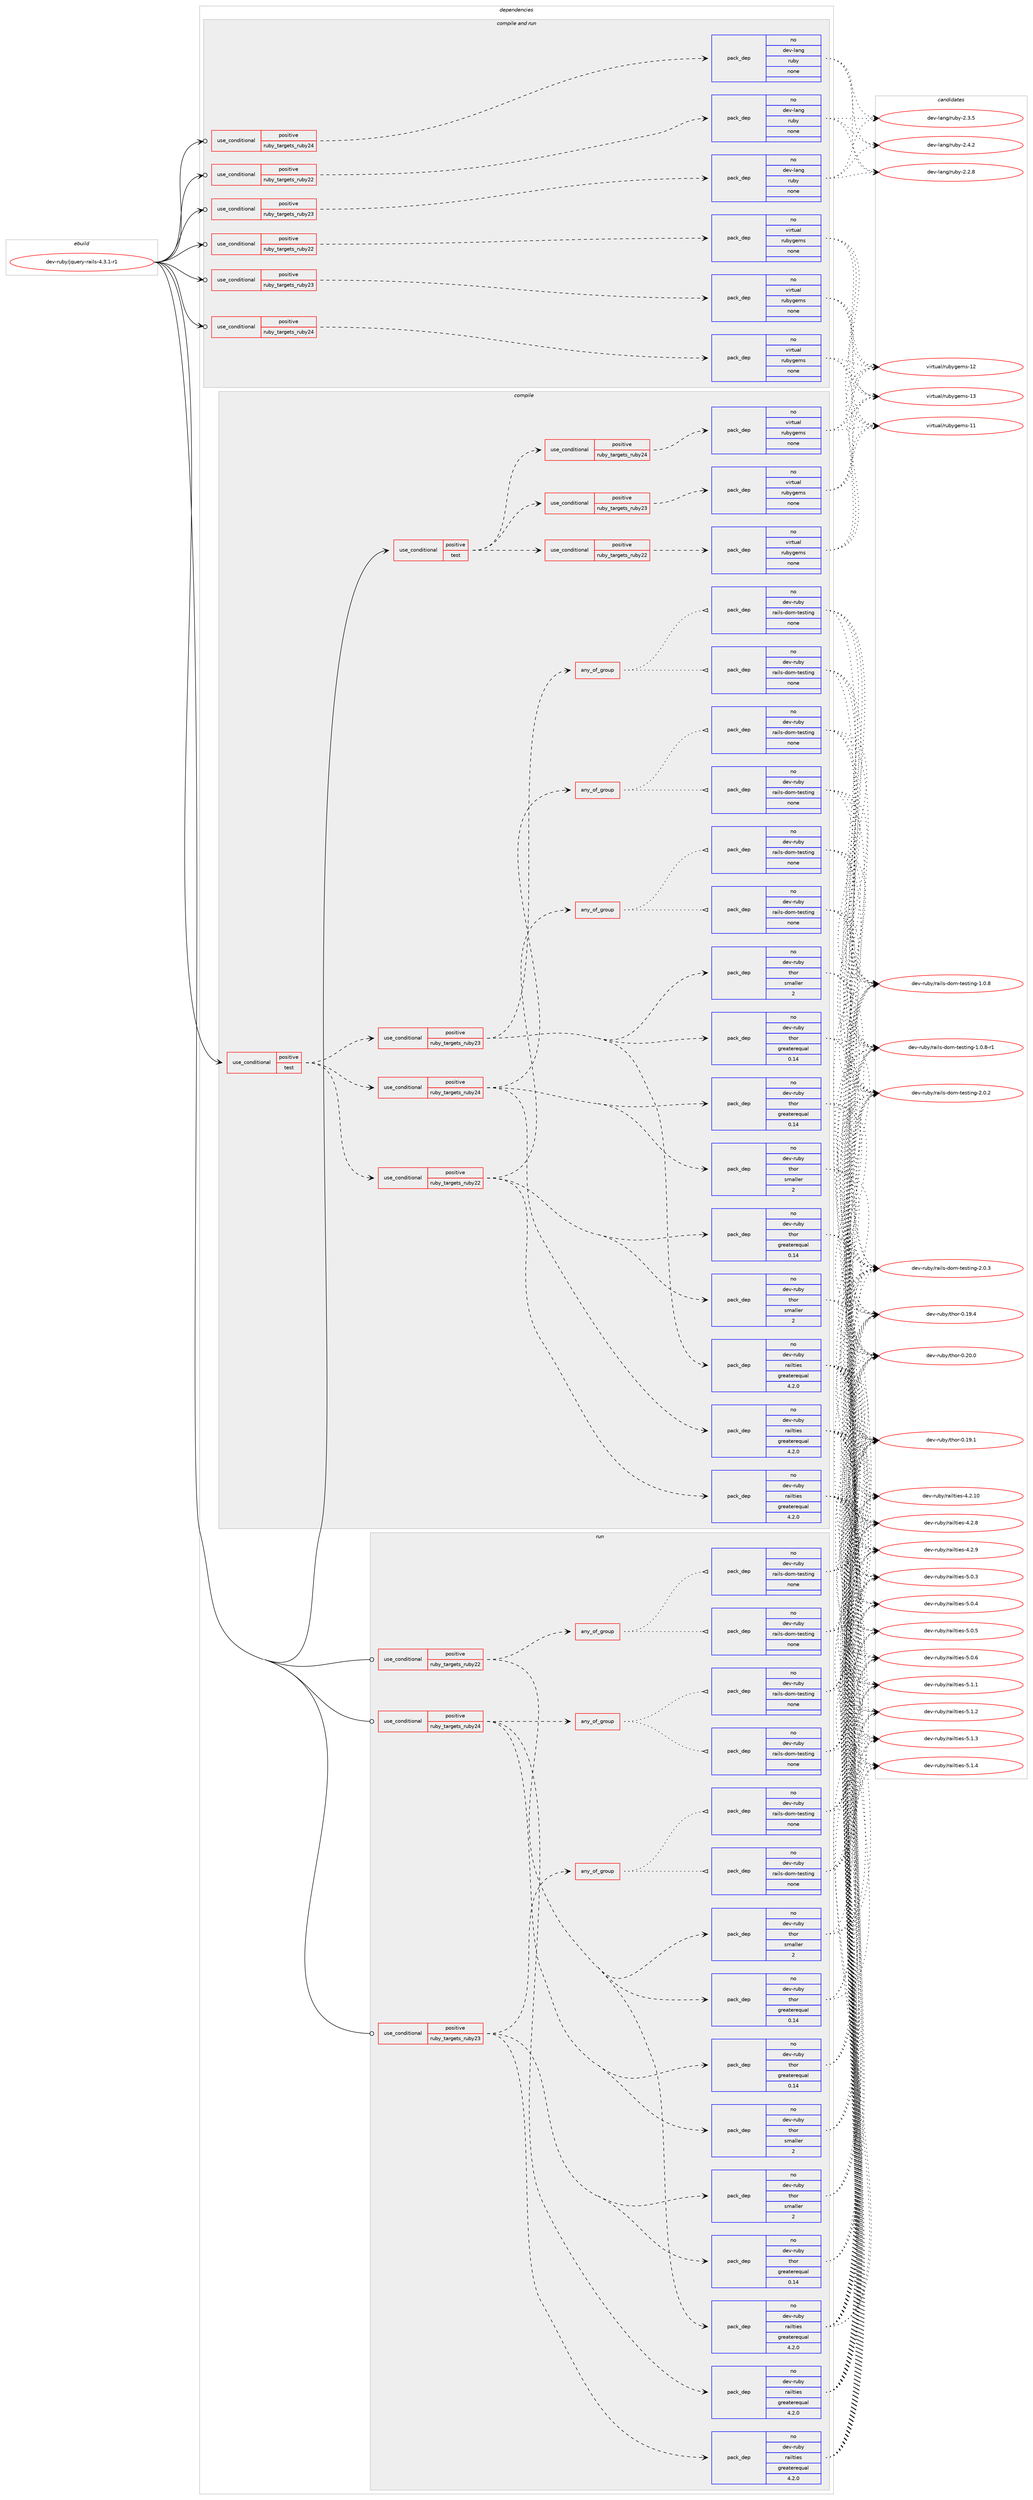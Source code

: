 digraph prolog {

# *************
# Graph options
# *************

newrank=true;
concentrate=true;
compound=true;
graph [rankdir=LR,fontname=Helvetica,fontsize=10,ranksep=1.5];#, ranksep=2.5, nodesep=0.2];
edge  [arrowhead=vee];
node  [fontname=Helvetica,fontsize=10];

# **********
# The ebuild
# **********

subgraph cluster_leftcol {
color=gray;
rank=same;
label=<<i>ebuild</i>>;
id [label="dev-ruby/jquery-rails-4.3.1-r1", color=red, width=4, href="../dev-ruby/jquery-rails-4.3.1-r1.svg"];
}

# ****************
# The dependencies
# ****************

subgraph cluster_midcol {
color=gray;
label=<<i>dependencies</i>>;
subgraph cluster_compile {
fillcolor="#eeeeee";
style=filled;
label=<<i>compile</i>>;
subgraph cond59933 {
dependency244373 [label=<<TABLE BORDER="0" CELLBORDER="1" CELLSPACING="0" CELLPADDING="4"><TR><TD ROWSPAN="3" CELLPADDING="10">use_conditional</TD></TR><TR><TD>positive</TD></TR><TR><TD>test</TD></TR></TABLE>>, shape=none, color=red];
subgraph cond59934 {
dependency244374 [label=<<TABLE BORDER="0" CELLBORDER="1" CELLSPACING="0" CELLPADDING="4"><TR><TD ROWSPAN="3" CELLPADDING="10">use_conditional</TD></TR><TR><TD>positive</TD></TR><TR><TD>ruby_targets_ruby22</TD></TR></TABLE>>, shape=none, color=red];
subgraph pack180355 {
dependency244375 [label=<<TABLE BORDER="0" CELLBORDER="1" CELLSPACING="0" CELLPADDING="4" WIDTH="220"><TR><TD ROWSPAN="6" CELLPADDING="30">pack_dep</TD></TR><TR><TD WIDTH="110">no</TD></TR><TR><TD>dev-ruby</TD></TR><TR><TD>railties</TD></TR><TR><TD>greaterequal</TD></TR><TR><TD>4.2.0</TD></TR></TABLE>>, shape=none, color=blue];
}
dependency244374:e -> dependency244375:w [weight=20,style="dashed",arrowhead="vee"];
subgraph pack180356 {
dependency244376 [label=<<TABLE BORDER="0" CELLBORDER="1" CELLSPACING="0" CELLPADDING="4" WIDTH="220"><TR><TD ROWSPAN="6" CELLPADDING="30">pack_dep</TD></TR><TR><TD WIDTH="110">no</TD></TR><TR><TD>dev-ruby</TD></TR><TR><TD>thor</TD></TR><TR><TD>greaterequal</TD></TR><TR><TD>0.14</TD></TR></TABLE>>, shape=none, color=blue];
}
dependency244374:e -> dependency244376:w [weight=20,style="dashed",arrowhead="vee"];
subgraph pack180357 {
dependency244377 [label=<<TABLE BORDER="0" CELLBORDER="1" CELLSPACING="0" CELLPADDING="4" WIDTH="220"><TR><TD ROWSPAN="6" CELLPADDING="30">pack_dep</TD></TR><TR><TD WIDTH="110">no</TD></TR><TR><TD>dev-ruby</TD></TR><TR><TD>thor</TD></TR><TR><TD>smaller</TD></TR><TR><TD>2</TD></TR></TABLE>>, shape=none, color=blue];
}
dependency244374:e -> dependency244377:w [weight=20,style="dashed",arrowhead="vee"];
subgraph any4039 {
dependency244378 [label=<<TABLE BORDER="0" CELLBORDER="1" CELLSPACING="0" CELLPADDING="4"><TR><TD CELLPADDING="10">any_of_group</TD></TR></TABLE>>, shape=none, color=red];subgraph pack180358 {
dependency244379 [label=<<TABLE BORDER="0" CELLBORDER="1" CELLSPACING="0" CELLPADDING="4" WIDTH="220"><TR><TD ROWSPAN="6" CELLPADDING="30">pack_dep</TD></TR><TR><TD WIDTH="110">no</TD></TR><TR><TD>dev-ruby</TD></TR><TR><TD>rails-dom-testing</TD></TR><TR><TD>none</TD></TR><TR><TD></TD></TR></TABLE>>, shape=none, color=blue];
}
dependency244378:e -> dependency244379:w [weight=20,style="dotted",arrowhead="oinv"];
subgraph pack180359 {
dependency244380 [label=<<TABLE BORDER="0" CELLBORDER="1" CELLSPACING="0" CELLPADDING="4" WIDTH="220"><TR><TD ROWSPAN="6" CELLPADDING="30">pack_dep</TD></TR><TR><TD WIDTH="110">no</TD></TR><TR><TD>dev-ruby</TD></TR><TR><TD>rails-dom-testing</TD></TR><TR><TD>none</TD></TR><TR><TD></TD></TR></TABLE>>, shape=none, color=blue];
}
dependency244378:e -> dependency244380:w [weight=20,style="dotted",arrowhead="oinv"];
}
dependency244374:e -> dependency244378:w [weight=20,style="dashed",arrowhead="vee"];
}
dependency244373:e -> dependency244374:w [weight=20,style="dashed",arrowhead="vee"];
subgraph cond59935 {
dependency244381 [label=<<TABLE BORDER="0" CELLBORDER="1" CELLSPACING="0" CELLPADDING="4"><TR><TD ROWSPAN="3" CELLPADDING="10">use_conditional</TD></TR><TR><TD>positive</TD></TR><TR><TD>ruby_targets_ruby23</TD></TR></TABLE>>, shape=none, color=red];
subgraph pack180360 {
dependency244382 [label=<<TABLE BORDER="0" CELLBORDER="1" CELLSPACING="0" CELLPADDING="4" WIDTH="220"><TR><TD ROWSPAN="6" CELLPADDING="30">pack_dep</TD></TR><TR><TD WIDTH="110">no</TD></TR><TR><TD>dev-ruby</TD></TR><TR><TD>railties</TD></TR><TR><TD>greaterequal</TD></TR><TR><TD>4.2.0</TD></TR></TABLE>>, shape=none, color=blue];
}
dependency244381:e -> dependency244382:w [weight=20,style="dashed",arrowhead="vee"];
subgraph pack180361 {
dependency244383 [label=<<TABLE BORDER="0" CELLBORDER="1" CELLSPACING="0" CELLPADDING="4" WIDTH="220"><TR><TD ROWSPAN="6" CELLPADDING="30">pack_dep</TD></TR><TR><TD WIDTH="110">no</TD></TR><TR><TD>dev-ruby</TD></TR><TR><TD>thor</TD></TR><TR><TD>greaterequal</TD></TR><TR><TD>0.14</TD></TR></TABLE>>, shape=none, color=blue];
}
dependency244381:e -> dependency244383:w [weight=20,style="dashed",arrowhead="vee"];
subgraph pack180362 {
dependency244384 [label=<<TABLE BORDER="0" CELLBORDER="1" CELLSPACING="0" CELLPADDING="4" WIDTH="220"><TR><TD ROWSPAN="6" CELLPADDING="30">pack_dep</TD></TR><TR><TD WIDTH="110">no</TD></TR><TR><TD>dev-ruby</TD></TR><TR><TD>thor</TD></TR><TR><TD>smaller</TD></TR><TR><TD>2</TD></TR></TABLE>>, shape=none, color=blue];
}
dependency244381:e -> dependency244384:w [weight=20,style="dashed",arrowhead="vee"];
subgraph any4040 {
dependency244385 [label=<<TABLE BORDER="0" CELLBORDER="1" CELLSPACING="0" CELLPADDING="4"><TR><TD CELLPADDING="10">any_of_group</TD></TR></TABLE>>, shape=none, color=red];subgraph pack180363 {
dependency244386 [label=<<TABLE BORDER="0" CELLBORDER="1" CELLSPACING="0" CELLPADDING="4" WIDTH="220"><TR><TD ROWSPAN="6" CELLPADDING="30">pack_dep</TD></TR><TR><TD WIDTH="110">no</TD></TR><TR><TD>dev-ruby</TD></TR><TR><TD>rails-dom-testing</TD></TR><TR><TD>none</TD></TR><TR><TD></TD></TR></TABLE>>, shape=none, color=blue];
}
dependency244385:e -> dependency244386:w [weight=20,style="dotted",arrowhead="oinv"];
subgraph pack180364 {
dependency244387 [label=<<TABLE BORDER="0" CELLBORDER="1" CELLSPACING="0" CELLPADDING="4" WIDTH="220"><TR><TD ROWSPAN="6" CELLPADDING="30">pack_dep</TD></TR><TR><TD WIDTH="110">no</TD></TR><TR><TD>dev-ruby</TD></TR><TR><TD>rails-dom-testing</TD></TR><TR><TD>none</TD></TR><TR><TD></TD></TR></TABLE>>, shape=none, color=blue];
}
dependency244385:e -> dependency244387:w [weight=20,style="dotted",arrowhead="oinv"];
}
dependency244381:e -> dependency244385:w [weight=20,style="dashed",arrowhead="vee"];
}
dependency244373:e -> dependency244381:w [weight=20,style="dashed",arrowhead="vee"];
subgraph cond59936 {
dependency244388 [label=<<TABLE BORDER="0" CELLBORDER="1" CELLSPACING="0" CELLPADDING="4"><TR><TD ROWSPAN="3" CELLPADDING="10">use_conditional</TD></TR><TR><TD>positive</TD></TR><TR><TD>ruby_targets_ruby24</TD></TR></TABLE>>, shape=none, color=red];
subgraph pack180365 {
dependency244389 [label=<<TABLE BORDER="0" CELLBORDER="1" CELLSPACING="0" CELLPADDING="4" WIDTH="220"><TR><TD ROWSPAN="6" CELLPADDING="30">pack_dep</TD></TR><TR><TD WIDTH="110">no</TD></TR><TR><TD>dev-ruby</TD></TR><TR><TD>railties</TD></TR><TR><TD>greaterequal</TD></TR><TR><TD>4.2.0</TD></TR></TABLE>>, shape=none, color=blue];
}
dependency244388:e -> dependency244389:w [weight=20,style="dashed",arrowhead="vee"];
subgraph pack180366 {
dependency244390 [label=<<TABLE BORDER="0" CELLBORDER="1" CELLSPACING="0" CELLPADDING="4" WIDTH="220"><TR><TD ROWSPAN="6" CELLPADDING="30">pack_dep</TD></TR><TR><TD WIDTH="110">no</TD></TR><TR><TD>dev-ruby</TD></TR><TR><TD>thor</TD></TR><TR><TD>greaterequal</TD></TR><TR><TD>0.14</TD></TR></TABLE>>, shape=none, color=blue];
}
dependency244388:e -> dependency244390:w [weight=20,style="dashed",arrowhead="vee"];
subgraph pack180367 {
dependency244391 [label=<<TABLE BORDER="0" CELLBORDER="1" CELLSPACING="0" CELLPADDING="4" WIDTH="220"><TR><TD ROWSPAN="6" CELLPADDING="30">pack_dep</TD></TR><TR><TD WIDTH="110">no</TD></TR><TR><TD>dev-ruby</TD></TR><TR><TD>thor</TD></TR><TR><TD>smaller</TD></TR><TR><TD>2</TD></TR></TABLE>>, shape=none, color=blue];
}
dependency244388:e -> dependency244391:w [weight=20,style="dashed",arrowhead="vee"];
subgraph any4041 {
dependency244392 [label=<<TABLE BORDER="0" CELLBORDER="1" CELLSPACING="0" CELLPADDING="4"><TR><TD CELLPADDING="10">any_of_group</TD></TR></TABLE>>, shape=none, color=red];subgraph pack180368 {
dependency244393 [label=<<TABLE BORDER="0" CELLBORDER="1" CELLSPACING="0" CELLPADDING="4" WIDTH="220"><TR><TD ROWSPAN="6" CELLPADDING="30">pack_dep</TD></TR><TR><TD WIDTH="110">no</TD></TR><TR><TD>dev-ruby</TD></TR><TR><TD>rails-dom-testing</TD></TR><TR><TD>none</TD></TR><TR><TD></TD></TR></TABLE>>, shape=none, color=blue];
}
dependency244392:e -> dependency244393:w [weight=20,style="dotted",arrowhead="oinv"];
subgraph pack180369 {
dependency244394 [label=<<TABLE BORDER="0" CELLBORDER="1" CELLSPACING="0" CELLPADDING="4" WIDTH="220"><TR><TD ROWSPAN="6" CELLPADDING="30">pack_dep</TD></TR><TR><TD WIDTH="110">no</TD></TR><TR><TD>dev-ruby</TD></TR><TR><TD>rails-dom-testing</TD></TR><TR><TD>none</TD></TR><TR><TD></TD></TR></TABLE>>, shape=none, color=blue];
}
dependency244392:e -> dependency244394:w [weight=20,style="dotted",arrowhead="oinv"];
}
dependency244388:e -> dependency244392:w [weight=20,style="dashed",arrowhead="vee"];
}
dependency244373:e -> dependency244388:w [weight=20,style="dashed",arrowhead="vee"];
}
id:e -> dependency244373:w [weight=20,style="solid",arrowhead="vee"];
subgraph cond59937 {
dependency244395 [label=<<TABLE BORDER="0" CELLBORDER="1" CELLSPACING="0" CELLPADDING="4"><TR><TD ROWSPAN="3" CELLPADDING="10">use_conditional</TD></TR><TR><TD>positive</TD></TR><TR><TD>test</TD></TR></TABLE>>, shape=none, color=red];
subgraph cond59938 {
dependency244396 [label=<<TABLE BORDER="0" CELLBORDER="1" CELLSPACING="0" CELLPADDING="4"><TR><TD ROWSPAN="3" CELLPADDING="10">use_conditional</TD></TR><TR><TD>positive</TD></TR><TR><TD>ruby_targets_ruby22</TD></TR></TABLE>>, shape=none, color=red];
subgraph pack180370 {
dependency244397 [label=<<TABLE BORDER="0" CELLBORDER="1" CELLSPACING="0" CELLPADDING="4" WIDTH="220"><TR><TD ROWSPAN="6" CELLPADDING="30">pack_dep</TD></TR><TR><TD WIDTH="110">no</TD></TR><TR><TD>virtual</TD></TR><TR><TD>rubygems</TD></TR><TR><TD>none</TD></TR><TR><TD></TD></TR></TABLE>>, shape=none, color=blue];
}
dependency244396:e -> dependency244397:w [weight=20,style="dashed",arrowhead="vee"];
}
dependency244395:e -> dependency244396:w [weight=20,style="dashed",arrowhead="vee"];
subgraph cond59939 {
dependency244398 [label=<<TABLE BORDER="0" CELLBORDER="1" CELLSPACING="0" CELLPADDING="4"><TR><TD ROWSPAN="3" CELLPADDING="10">use_conditional</TD></TR><TR><TD>positive</TD></TR><TR><TD>ruby_targets_ruby23</TD></TR></TABLE>>, shape=none, color=red];
subgraph pack180371 {
dependency244399 [label=<<TABLE BORDER="0" CELLBORDER="1" CELLSPACING="0" CELLPADDING="4" WIDTH="220"><TR><TD ROWSPAN="6" CELLPADDING="30">pack_dep</TD></TR><TR><TD WIDTH="110">no</TD></TR><TR><TD>virtual</TD></TR><TR><TD>rubygems</TD></TR><TR><TD>none</TD></TR><TR><TD></TD></TR></TABLE>>, shape=none, color=blue];
}
dependency244398:e -> dependency244399:w [weight=20,style="dashed",arrowhead="vee"];
}
dependency244395:e -> dependency244398:w [weight=20,style="dashed",arrowhead="vee"];
subgraph cond59940 {
dependency244400 [label=<<TABLE BORDER="0" CELLBORDER="1" CELLSPACING="0" CELLPADDING="4"><TR><TD ROWSPAN="3" CELLPADDING="10">use_conditional</TD></TR><TR><TD>positive</TD></TR><TR><TD>ruby_targets_ruby24</TD></TR></TABLE>>, shape=none, color=red];
subgraph pack180372 {
dependency244401 [label=<<TABLE BORDER="0" CELLBORDER="1" CELLSPACING="0" CELLPADDING="4" WIDTH="220"><TR><TD ROWSPAN="6" CELLPADDING="30">pack_dep</TD></TR><TR><TD WIDTH="110">no</TD></TR><TR><TD>virtual</TD></TR><TR><TD>rubygems</TD></TR><TR><TD>none</TD></TR><TR><TD></TD></TR></TABLE>>, shape=none, color=blue];
}
dependency244400:e -> dependency244401:w [weight=20,style="dashed",arrowhead="vee"];
}
dependency244395:e -> dependency244400:w [weight=20,style="dashed",arrowhead="vee"];
}
id:e -> dependency244395:w [weight=20,style="solid",arrowhead="vee"];
}
subgraph cluster_compileandrun {
fillcolor="#eeeeee";
style=filled;
label=<<i>compile and run</i>>;
subgraph cond59941 {
dependency244402 [label=<<TABLE BORDER="0" CELLBORDER="1" CELLSPACING="0" CELLPADDING="4"><TR><TD ROWSPAN="3" CELLPADDING="10">use_conditional</TD></TR><TR><TD>positive</TD></TR><TR><TD>ruby_targets_ruby22</TD></TR></TABLE>>, shape=none, color=red];
subgraph pack180373 {
dependency244403 [label=<<TABLE BORDER="0" CELLBORDER="1" CELLSPACING="0" CELLPADDING="4" WIDTH="220"><TR><TD ROWSPAN="6" CELLPADDING="30">pack_dep</TD></TR><TR><TD WIDTH="110">no</TD></TR><TR><TD>dev-lang</TD></TR><TR><TD>ruby</TD></TR><TR><TD>none</TD></TR><TR><TD></TD></TR></TABLE>>, shape=none, color=blue];
}
dependency244402:e -> dependency244403:w [weight=20,style="dashed",arrowhead="vee"];
}
id:e -> dependency244402:w [weight=20,style="solid",arrowhead="odotvee"];
subgraph cond59942 {
dependency244404 [label=<<TABLE BORDER="0" CELLBORDER="1" CELLSPACING="0" CELLPADDING="4"><TR><TD ROWSPAN="3" CELLPADDING="10">use_conditional</TD></TR><TR><TD>positive</TD></TR><TR><TD>ruby_targets_ruby22</TD></TR></TABLE>>, shape=none, color=red];
subgraph pack180374 {
dependency244405 [label=<<TABLE BORDER="0" CELLBORDER="1" CELLSPACING="0" CELLPADDING="4" WIDTH="220"><TR><TD ROWSPAN="6" CELLPADDING="30">pack_dep</TD></TR><TR><TD WIDTH="110">no</TD></TR><TR><TD>virtual</TD></TR><TR><TD>rubygems</TD></TR><TR><TD>none</TD></TR><TR><TD></TD></TR></TABLE>>, shape=none, color=blue];
}
dependency244404:e -> dependency244405:w [weight=20,style="dashed",arrowhead="vee"];
}
id:e -> dependency244404:w [weight=20,style="solid",arrowhead="odotvee"];
subgraph cond59943 {
dependency244406 [label=<<TABLE BORDER="0" CELLBORDER="1" CELLSPACING="0" CELLPADDING="4"><TR><TD ROWSPAN="3" CELLPADDING="10">use_conditional</TD></TR><TR><TD>positive</TD></TR><TR><TD>ruby_targets_ruby23</TD></TR></TABLE>>, shape=none, color=red];
subgraph pack180375 {
dependency244407 [label=<<TABLE BORDER="0" CELLBORDER="1" CELLSPACING="0" CELLPADDING="4" WIDTH="220"><TR><TD ROWSPAN="6" CELLPADDING="30">pack_dep</TD></TR><TR><TD WIDTH="110">no</TD></TR><TR><TD>dev-lang</TD></TR><TR><TD>ruby</TD></TR><TR><TD>none</TD></TR><TR><TD></TD></TR></TABLE>>, shape=none, color=blue];
}
dependency244406:e -> dependency244407:w [weight=20,style="dashed",arrowhead="vee"];
}
id:e -> dependency244406:w [weight=20,style="solid",arrowhead="odotvee"];
subgraph cond59944 {
dependency244408 [label=<<TABLE BORDER="0" CELLBORDER="1" CELLSPACING="0" CELLPADDING="4"><TR><TD ROWSPAN="3" CELLPADDING="10">use_conditional</TD></TR><TR><TD>positive</TD></TR><TR><TD>ruby_targets_ruby23</TD></TR></TABLE>>, shape=none, color=red];
subgraph pack180376 {
dependency244409 [label=<<TABLE BORDER="0" CELLBORDER="1" CELLSPACING="0" CELLPADDING="4" WIDTH="220"><TR><TD ROWSPAN="6" CELLPADDING="30">pack_dep</TD></TR><TR><TD WIDTH="110">no</TD></TR><TR><TD>virtual</TD></TR><TR><TD>rubygems</TD></TR><TR><TD>none</TD></TR><TR><TD></TD></TR></TABLE>>, shape=none, color=blue];
}
dependency244408:e -> dependency244409:w [weight=20,style="dashed",arrowhead="vee"];
}
id:e -> dependency244408:w [weight=20,style="solid",arrowhead="odotvee"];
subgraph cond59945 {
dependency244410 [label=<<TABLE BORDER="0" CELLBORDER="1" CELLSPACING="0" CELLPADDING="4"><TR><TD ROWSPAN="3" CELLPADDING="10">use_conditional</TD></TR><TR><TD>positive</TD></TR><TR><TD>ruby_targets_ruby24</TD></TR></TABLE>>, shape=none, color=red];
subgraph pack180377 {
dependency244411 [label=<<TABLE BORDER="0" CELLBORDER="1" CELLSPACING="0" CELLPADDING="4" WIDTH="220"><TR><TD ROWSPAN="6" CELLPADDING="30">pack_dep</TD></TR><TR><TD WIDTH="110">no</TD></TR><TR><TD>dev-lang</TD></TR><TR><TD>ruby</TD></TR><TR><TD>none</TD></TR><TR><TD></TD></TR></TABLE>>, shape=none, color=blue];
}
dependency244410:e -> dependency244411:w [weight=20,style="dashed",arrowhead="vee"];
}
id:e -> dependency244410:w [weight=20,style="solid",arrowhead="odotvee"];
subgraph cond59946 {
dependency244412 [label=<<TABLE BORDER="0" CELLBORDER="1" CELLSPACING="0" CELLPADDING="4"><TR><TD ROWSPAN="3" CELLPADDING="10">use_conditional</TD></TR><TR><TD>positive</TD></TR><TR><TD>ruby_targets_ruby24</TD></TR></TABLE>>, shape=none, color=red];
subgraph pack180378 {
dependency244413 [label=<<TABLE BORDER="0" CELLBORDER="1" CELLSPACING="0" CELLPADDING="4" WIDTH="220"><TR><TD ROWSPAN="6" CELLPADDING="30">pack_dep</TD></TR><TR><TD WIDTH="110">no</TD></TR><TR><TD>virtual</TD></TR><TR><TD>rubygems</TD></TR><TR><TD>none</TD></TR><TR><TD></TD></TR></TABLE>>, shape=none, color=blue];
}
dependency244412:e -> dependency244413:w [weight=20,style="dashed",arrowhead="vee"];
}
id:e -> dependency244412:w [weight=20,style="solid",arrowhead="odotvee"];
}
subgraph cluster_run {
fillcolor="#eeeeee";
style=filled;
label=<<i>run</i>>;
subgraph cond59947 {
dependency244414 [label=<<TABLE BORDER="0" CELLBORDER="1" CELLSPACING="0" CELLPADDING="4"><TR><TD ROWSPAN="3" CELLPADDING="10">use_conditional</TD></TR><TR><TD>positive</TD></TR><TR><TD>ruby_targets_ruby22</TD></TR></TABLE>>, shape=none, color=red];
subgraph pack180379 {
dependency244415 [label=<<TABLE BORDER="0" CELLBORDER="1" CELLSPACING="0" CELLPADDING="4" WIDTH="220"><TR><TD ROWSPAN="6" CELLPADDING="30">pack_dep</TD></TR><TR><TD WIDTH="110">no</TD></TR><TR><TD>dev-ruby</TD></TR><TR><TD>railties</TD></TR><TR><TD>greaterequal</TD></TR><TR><TD>4.2.0</TD></TR></TABLE>>, shape=none, color=blue];
}
dependency244414:e -> dependency244415:w [weight=20,style="dashed",arrowhead="vee"];
subgraph pack180380 {
dependency244416 [label=<<TABLE BORDER="0" CELLBORDER="1" CELLSPACING="0" CELLPADDING="4" WIDTH="220"><TR><TD ROWSPAN="6" CELLPADDING="30">pack_dep</TD></TR><TR><TD WIDTH="110">no</TD></TR><TR><TD>dev-ruby</TD></TR><TR><TD>thor</TD></TR><TR><TD>greaterequal</TD></TR><TR><TD>0.14</TD></TR></TABLE>>, shape=none, color=blue];
}
dependency244414:e -> dependency244416:w [weight=20,style="dashed",arrowhead="vee"];
subgraph pack180381 {
dependency244417 [label=<<TABLE BORDER="0" CELLBORDER="1" CELLSPACING="0" CELLPADDING="4" WIDTH="220"><TR><TD ROWSPAN="6" CELLPADDING="30">pack_dep</TD></TR><TR><TD WIDTH="110">no</TD></TR><TR><TD>dev-ruby</TD></TR><TR><TD>thor</TD></TR><TR><TD>smaller</TD></TR><TR><TD>2</TD></TR></TABLE>>, shape=none, color=blue];
}
dependency244414:e -> dependency244417:w [weight=20,style="dashed",arrowhead="vee"];
subgraph any4042 {
dependency244418 [label=<<TABLE BORDER="0" CELLBORDER="1" CELLSPACING="0" CELLPADDING="4"><TR><TD CELLPADDING="10">any_of_group</TD></TR></TABLE>>, shape=none, color=red];subgraph pack180382 {
dependency244419 [label=<<TABLE BORDER="0" CELLBORDER="1" CELLSPACING="0" CELLPADDING="4" WIDTH="220"><TR><TD ROWSPAN="6" CELLPADDING="30">pack_dep</TD></TR><TR><TD WIDTH="110">no</TD></TR><TR><TD>dev-ruby</TD></TR><TR><TD>rails-dom-testing</TD></TR><TR><TD>none</TD></TR><TR><TD></TD></TR></TABLE>>, shape=none, color=blue];
}
dependency244418:e -> dependency244419:w [weight=20,style="dotted",arrowhead="oinv"];
subgraph pack180383 {
dependency244420 [label=<<TABLE BORDER="0" CELLBORDER="1" CELLSPACING="0" CELLPADDING="4" WIDTH="220"><TR><TD ROWSPAN="6" CELLPADDING="30">pack_dep</TD></TR><TR><TD WIDTH="110">no</TD></TR><TR><TD>dev-ruby</TD></TR><TR><TD>rails-dom-testing</TD></TR><TR><TD>none</TD></TR><TR><TD></TD></TR></TABLE>>, shape=none, color=blue];
}
dependency244418:e -> dependency244420:w [weight=20,style="dotted",arrowhead="oinv"];
}
dependency244414:e -> dependency244418:w [weight=20,style="dashed",arrowhead="vee"];
}
id:e -> dependency244414:w [weight=20,style="solid",arrowhead="odot"];
subgraph cond59948 {
dependency244421 [label=<<TABLE BORDER="0" CELLBORDER="1" CELLSPACING="0" CELLPADDING="4"><TR><TD ROWSPAN="3" CELLPADDING="10">use_conditional</TD></TR><TR><TD>positive</TD></TR><TR><TD>ruby_targets_ruby23</TD></TR></TABLE>>, shape=none, color=red];
subgraph pack180384 {
dependency244422 [label=<<TABLE BORDER="0" CELLBORDER="1" CELLSPACING="0" CELLPADDING="4" WIDTH="220"><TR><TD ROWSPAN="6" CELLPADDING="30">pack_dep</TD></TR><TR><TD WIDTH="110">no</TD></TR><TR><TD>dev-ruby</TD></TR><TR><TD>railties</TD></TR><TR><TD>greaterequal</TD></TR><TR><TD>4.2.0</TD></TR></TABLE>>, shape=none, color=blue];
}
dependency244421:e -> dependency244422:w [weight=20,style="dashed",arrowhead="vee"];
subgraph pack180385 {
dependency244423 [label=<<TABLE BORDER="0" CELLBORDER="1" CELLSPACING="0" CELLPADDING="4" WIDTH="220"><TR><TD ROWSPAN="6" CELLPADDING="30">pack_dep</TD></TR><TR><TD WIDTH="110">no</TD></TR><TR><TD>dev-ruby</TD></TR><TR><TD>thor</TD></TR><TR><TD>greaterequal</TD></TR><TR><TD>0.14</TD></TR></TABLE>>, shape=none, color=blue];
}
dependency244421:e -> dependency244423:w [weight=20,style="dashed",arrowhead="vee"];
subgraph pack180386 {
dependency244424 [label=<<TABLE BORDER="0" CELLBORDER="1" CELLSPACING="0" CELLPADDING="4" WIDTH="220"><TR><TD ROWSPAN="6" CELLPADDING="30">pack_dep</TD></TR><TR><TD WIDTH="110">no</TD></TR><TR><TD>dev-ruby</TD></TR><TR><TD>thor</TD></TR><TR><TD>smaller</TD></TR><TR><TD>2</TD></TR></TABLE>>, shape=none, color=blue];
}
dependency244421:e -> dependency244424:w [weight=20,style="dashed",arrowhead="vee"];
subgraph any4043 {
dependency244425 [label=<<TABLE BORDER="0" CELLBORDER="1" CELLSPACING="0" CELLPADDING="4"><TR><TD CELLPADDING="10">any_of_group</TD></TR></TABLE>>, shape=none, color=red];subgraph pack180387 {
dependency244426 [label=<<TABLE BORDER="0" CELLBORDER="1" CELLSPACING="0" CELLPADDING="4" WIDTH="220"><TR><TD ROWSPAN="6" CELLPADDING="30">pack_dep</TD></TR><TR><TD WIDTH="110">no</TD></TR><TR><TD>dev-ruby</TD></TR><TR><TD>rails-dom-testing</TD></TR><TR><TD>none</TD></TR><TR><TD></TD></TR></TABLE>>, shape=none, color=blue];
}
dependency244425:e -> dependency244426:w [weight=20,style="dotted",arrowhead="oinv"];
subgraph pack180388 {
dependency244427 [label=<<TABLE BORDER="0" CELLBORDER="1" CELLSPACING="0" CELLPADDING="4" WIDTH="220"><TR><TD ROWSPAN="6" CELLPADDING="30">pack_dep</TD></TR><TR><TD WIDTH="110">no</TD></TR><TR><TD>dev-ruby</TD></TR><TR><TD>rails-dom-testing</TD></TR><TR><TD>none</TD></TR><TR><TD></TD></TR></TABLE>>, shape=none, color=blue];
}
dependency244425:e -> dependency244427:w [weight=20,style="dotted",arrowhead="oinv"];
}
dependency244421:e -> dependency244425:w [weight=20,style="dashed",arrowhead="vee"];
}
id:e -> dependency244421:w [weight=20,style="solid",arrowhead="odot"];
subgraph cond59949 {
dependency244428 [label=<<TABLE BORDER="0" CELLBORDER="1" CELLSPACING="0" CELLPADDING="4"><TR><TD ROWSPAN="3" CELLPADDING="10">use_conditional</TD></TR><TR><TD>positive</TD></TR><TR><TD>ruby_targets_ruby24</TD></TR></TABLE>>, shape=none, color=red];
subgraph pack180389 {
dependency244429 [label=<<TABLE BORDER="0" CELLBORDER="1" CELLSPACING="0" CELLPADDING="4" WIDTH="220"><TR><TD ROWSPAN="6" CELLPADDING="30">pack_dep</TD></TR><TR><TD WIDTH="110">no</TD></TR><TR><TD>dev-ruby</TD></TR><TR><TD>railties</TD></TR><TR><TD>greaterequal</TD></TR><TR><TD>4.2.0</TD></TR></TABLE>>, shape=none, color=blue];
}
dependency244428:e -> dependency244429:w [weight=20,style="dashed",arrowhead="vee"];
subgraph pack180390 {
dependency244430 [label=<<TABLE BORDER="0" CELLBORDER="1" CELLSPACING="0" CELLPADDING="4" WIDTH="220"><TR><TD ROWSPAN="6" CELLPADDING="30">pack_dep</TD></TR><TR><TD WIDTH="110">no</TD></TR><TR><TD>dev-ruby</TD></TR><TR><TD>thor</TD></TR><TR><TD>greaterequal</TD></TR><TR><TD>0.14</TD></TR></TABLE>>, shape=none, color=blue];
}
dependency244428:e -> dependency244430:w [weight=20,style="dashed",arrowhead="vee"];
subgraph pack180391 {
dependency244431 [label=<<TABLE BORDER="0" CELLBORDER="1" CELLSPACING="0" CELLPADDING="4" WIDTH="220"><TR><TD ROWSPAN="6" CELLPADDING="30">pack_dep</TD></TR><TR><TD WIDTH="110">no</TD></TR><TR><TD>dev-ruby</TD></TR><TR><TD>thor</TD></TR><TR><TD>smaller</TD></TR><TR><TD>2</TD></TR></TABLE>>, shape=none, color=blue];
}
dependency244428:e -> dependency244431:w [weight=20,style="dashed",arrowhead="vee"];
subgraph any4044 {
dependency244432 [label=<<TABLE BORDER="0" CELLBORDER="1" CELLSPACING="0" CELLPADDING="4"><TR><TD CELLPADDING="10">any_of_group</TD></TR></TABLE>>, shape=none, color=red];subgraph pack180392 {
dependency244433 [label=<<TABLE BORDER="0" CELLBORDER="1" CELLSPACING="0" CELLPADDING="4" WIDTH="220"><TR><TD ROWSPAN="6" CELLPADDING="30">pack_dep</TD></TR><TR><TD WIDTH="110">no</TD></TR><TR><TD>dev-ruby</TD></TR><TR><TD>rails-dom-testing</TD></TR><TR><TD>none</TD></TR><TR><TD></TD></TR></TABLE>>, shape=none, color=blue];
}
dependency244432:e -> dependency244433:w [weight=20,style="dotted",arrowhead="oinv"];
subgraph pack180393 {
dependency244434 [label=<<TABLE BORDER="0" CELLBORDER="1" CELLSPACING="0" CELLPADDING="4" WIDTH="220"><TR><TD ROWSPAN="6" CELLPADDING="30">pack_dep</TD></TR><TR><TD WIDTH="110">no</TD></TR><TR><TD>dev-ruby</TD></TR><TR><TD>rails-dom-testing</TD></TR><TR><TD>none</TD></TR><TR><TD></TD></TR></TABLE>>, shape=none, color=blue];
}
dependency244432:e -> dependency244434:w [weight=20,style="dotted",arrowhead="oinv"];
}
dependency244428:e -> dependency244432:w [weight=20,style="dashed",arrowhead="vee"];
}
id:e -> dependency244428:w [weight=20,style="solid",arrowhead="odot"];
}
}

# **************
# The candidates
# **************

subgraph cluster_choices {
rank=same;
color=gray;
label=<<i>candidates</i>>;

subgraph choice180355 {
color=black;
nodesep=1;
choice1001011184511411798121471149710510811610510111545524650464948 [label="dev-ruby/railties-4.2.10", color=red, width=4,href="../dev-ruby/railties-4.2.10.svg"];
choice10010111845114117981214711497105108116105101115455246504656 [label="dev-ruby/railties-4.2.8", color=red, width=4,href="../dev-ruby/railties-4.2.8.svg"];
choice10010111845114117981214711497105108116105101115455246504657 [label="dev-ruby/railties-4.2.9", color=red, width=4,href="../dev-ruby/railties-4.2.9.svg"];
choice10010111845114117981214711497105108116105101115455346484651 [label="dev-ruby/railties-5.0.3", color=red, width=4,href="../dev-ruby/railties-5.0.3.svg"];
choice10010111845114117981214711497105108116105101115455346484652 [label="dev-ruby/railties-5.0.4", color=red, width=4,href="../dev-ruby/railties-5.0.4.svg"];
choice10010111845114117981214711497105108116105101115455346484653 [label="dev-ruby/railties-5.0.5", color=red, width=4,href="../dev-ruby/railties-5.0.5.svg"];
choice10010111845114117981214711497105108116105101115455346484654 [label="dev-ruby/railties-5.0.6", color=red, width=4,href="../dev-ruby/railties-5.0.6.svg"];
choice10010111845114117981214711497105108116105101115455346494649 [label="dev-ruby/railties-5.1.1", color=red, width=4,href="../dev-ruby/railties-5.1.1.svg"];
choice10010111845114117981214711497105108116105101115455346494650 [label="dev-ruby/railties-5.1.2", color=red, width=4,href="../dev-ruby/railties-5.1.2.svg"];
choice10010111845114117981214711497105108116105101115455346494651 [label="dev-ruby/railties-5.1.3", color=red, width=4,href="../dev-ruby/railties-5.1.3.svg"];
choice10010111845114117981214711497105108116105101115455346494652 [label="dev-ruby/railties-5.1.4", color=red, width=4,href="../dev-ruby/railties-5.1.4.svg"];
dependency244375:e -> choice1001011184511411798121471149710510811610510111545524650464948:w [style=dotted,weight="100"];
dependency244375:e -> choice10010111845114117981214711497105108116105101115455246504656:w [style=dotted,weight="100"];
dependency244375:e -> choice10010111845114117981214711497105108116105101115455246504657:w [style=dotted,weight="100"];
dependency244375:e -> choice10010111845114117981214711497105108116105101115455346484651:w [style=dotted,weight="100"];
dependency244375:e -> choice10010111845114117981214711497105108116105101115455346484652:w [style=dotted,weight="100"];
dependency244375:e -> choice10010111845114117981214711497105108116105101115455346484653:w [style=dotted,weight="100"];
dependency244375:e -> choice10010111845114117981214711497105108116105101115455346484654:w [style=dotted,weight="100"];
dependency244375:e -> choice10010111845114117981214711497105108116105101115455346494649:w [style=dotted,weight="100"];
dependency244375:e -> choice10010111845114117981214711497105108116105101115455346494650:w [style=dotted,weight="100"];
dependency244375:e -> choice10010111845114117981214711497105108116105101115455346494651:w [style=dotted,weight="100"];
dependency244375:e -> choice10010111845114117981214711497105108116105101115455346494652:w [style=dotted,weight="100"];
}
subgraph choice180356 {
color=black;
nodesep=1;
choice10010111845114117981214711610411111445484649574649 [label="dev-ruby/thor-0.19.1", color=red, width=4,href="../dev-ruby/thor-0.19.1.svg"];
choice10010111845114117981214711610411111445484649574652 [label="dev-ruby/thor-0.19.4", color=red, width=4,href="../dev-ruby/thor-0.19.4.svg"];
choice10010111845114117981214711610411111445484650484648 [label="dev-ruby/thor-0.20.0", color=red, width=4,href="../dev-ruby/thor-0.20.0.svg"];
dependency244376:e -> choice10010111845114117981214711610411111445484649574649:w [style=dotted,weight="100"];
dependency244376:e -> choice10010111845114117981214711610411111445484649574652:w [style=dotted,weight="100"];
dependency244376:e -> choice10010111845114117981214711610411111445484650484648:w [style=dotted,weight="100"];
}
subgraph choice180357 {
color=black;
nodesep=1;
choice10010111845114117981214711610411111445484649574649 [label="dev-ruby/thor-0.19.1", color=red, width=4,href="../dev-ruby/thor-0.19.1.svg"];
choice10010111845114117981214711610411111445484649574652 [label="dev-ruby/thor-0.19.4", color=red, width=4,href="../dev-ruby/thor-0.19.4.svg"];
choice10010111845114117981214711610411111445484650484648 [label="dev-ruby/thor-0.20.0", color=red, width=4,href="../dev-ruby/thor-0.20.0.svg"];
dependency244377:e -> choice10010111845114117981214711610411111445484649574649:w [style=dotted,weight="100"];
dependency244377:e -> choice10010111845114117981214711610411111445484649574652:w [style=dotted,weight="100"];
dependency244377:e -> choice10010111845114117981214711610411111445484650484648:w [style=dotted,weight="100"];
}
subgraph choice180358 {
color=black;
nodesep=1;
choice100101118451141179812147114971051081154510011110945116101115116105110103454946484656 [label="dev-ruby/rails-dom-testing-1.0.8", color=red, width=4,href="../dev-ruby/rails-dom-testing-1.0.8.svg"];
choice1001011184511411798121471149710510811545100111109451161011151161051101034549464846564511449 [label="dev-ruby/rails-dom-testing-1.0.8-r1", color=red, width=4,href="../dev-ruby/rails-dom-testing-1.0.8-r1.svg"];
choice100101118451141179812147114971051081154510011110945116101115116105110103455046484650 [label="dev-ruby/rails-dom-testing-2.0.2", color=red, width=4,href="../dev-ruby/rails-dom-testing-2.0.2.svg"];
choice100101118451141179812147114971051081154510011110945116101115116105110103455046484651 [label="dev-ruby/rails-dom-testing-2.0.3", color=red, width=4,href="../dev-ruby/rails-dom-testing-2.0.3.svg"];
dependency244379:e -> choice100101118451141179812147114971051081154510011110945116101115116105110103454946484656:w [style=dotted,weight="100"];
dependency244379:e -> choice1001011184511411798121471149710510811545100111109451161011151161051101034549464846564511449:w [style=dotted,weight="100"];
dependency244379:e -> choice100101118451141179812147114971051081154510011110945116101115116105110103455046484650:w [style=dotted,weight="100"];
dependency244379:e -> choice100101118451141179812147114971051081154510011110945116101115116105110103455046484651:w [style=dotted,weight="100"];
}
subgraph choice180359 {
color=black;
nodesep=1;
choice100101118451141179812147114971051081154510011110945116101115116105110103454946484656 [label="dev-ruby/rails-dom-testing-1.0.8", color=red, width=4,href="../dev-ruby/rails-dom-testing-1.0.8.svg"];
choice1001011184511411798121471149710510811545100111109451161011151161051101034549464846564511449 [label="dev-ruby/rails-dom-testing-1.0.8-r1", color=red, width=4,href="../dev-ruby/rails-dom-testing-1.0.8-r1.svg"];
choice100101118451141179812147114971051081154510011110945116101115116105110103455046484650 [label="dev-ruby/rails-dom-testing-2.0.2", color=red, width=4,href="../dev-ruby/rails-dom-testing-2.0.2.svg"];
choice100101118451141179812147114971051081154510011110945116101115116105110103455046484651 [label="dev-ruby/rails-dom-testing-2.0.3", color=red, width=4,href="../dev-ruby/rails-dom-testing-2.0.3.svg"];
dependency244380:e -> choice100101118451141179812147114971051081154510011110945116101115116105110103454946484656:w [style=dotted,weight="100"];
dependency244380:e -> choice1001011184511411798121471149710510811545100111109451161011151161051101034549464846564511449:w [style=dotted,weight="100"];
dependency244380:e -> choice100101118451141179812147114971051081154510011110945116101115116105110103455046484650:w [style=dotted,weight="100"];
dependency244380:e -> choice100101118451141179812147114971051081154510011110945116101115116105110103455046484651:w [style=dotted,weight="100"];
}
subgraph choice180360 {
color=black;
nodesep=1;
choice1001011184511411798121471149710510811610510111545524650464948 [label="dev-ruby/railties-4.2.10", color=red, width=4,href="../dev-ruby/railties-4.2.10.svg"];
choice10010111845114117981214711497105108116105101115455246504656 [label="dev-ruby/railties-4.2.8", color=red, width=4,href="../dev-ruby/railties-4.2.8.svg"];
choice10010111845114117981214711497105108116105101115455246504657 [label="dev-ruby/railties-4.2.9", color=red, width=4,href="../dev-ruby/railties-4.2.9.svg"];
choice10010111845114117981214711497105108116105101115455346484651 [label="dev-ruby/railties-5.0.3", color=red, width=4,href="../dev-ruby/railties-5.0.3.svg"];
choice10010111845114117981214711497105108116105101115455346484652 [label="dev-ruby/railties-5.0.4", color=red, width=4,href="../dev-ruby/railties-5.0.4.svg"];
choice10010111845114117981214711497105108116105101115455346484653 [label="dev-ruby/railties-5.0.5", color=red, width=4,href="../dev-ruby/railties-5.0.5.svg"];
choice10010111845114117981214711497105108116105101115455346484654 [label="dev-ruby/railties-5.0.6", color=red, width=4,href="../dev-ruby/railties-5.0.6.svg"];
choice10010111845114117981214711497105108116105101115455346494649 [label="dev-ruby/railties-5.1.1", color=red, width=4,href="../dev-ruby/railties-5.1.1.svg"];
choice10010111845114117981214711497105108116105101115455346494650 [label="dev-ruby/railties-5.1.2", color=red, width=4,href="../dev-ruby/railties-5.1.2.svg"];
choice10010111845114117981214711497105108116105101115455346494651 [label="dev-ruby/railties-5.1.3", color=red, width=4,href="../dev-ruby/railties-5.1.3.svg"];
choice10010111845114117981214711497105108116105101115455346494652 [label="dev-ruby/railties-5.1.4", color=red, width=4,href="../dev-ruby/railties-5.1.4.svg"];
dependency244382:e -> choice1001011184511411798121471149710510811610510111545524650464948:w [style=dotted,weight="100"];
dependency244382:e -> choice10010111845114117981214711497105108116105101115455246504656:w [style=dotted,weight="100"];
dependency244382:e -> choice10010111845114117981214711497105108116105101115455246504657:w [style=dotted,weight="100"];
dependency244382:e -> choice10010111845114117981214711497105108116105101115455346484651:w [style=dotted,weight="100"];
dependency244382:e -> choice10010111845114117981214711497105108116105101115455346484652:w [style=dotted,weight="100"];
dependency244382:e -> choice10010111845114117981214711497105108116105101115455346484653:w [style=dotted,weight="100"];
dependency244382:e -> choice10010111845114117981214711497105108116105101115455346484654:w [style=dotted,weight="100"];
dependency244382:e -> choice10010111845114117981214711497105108116105101115455346494649:w [style=dotted,weight="100"];
dependency244382:e -> choice10010111845114117981214711497105108116105101115455346494650:w [style=dotted,weight="100"];
dependency244382:e -> choice10010111845114117981214711497105108116105101115455346494651:w [style=dotted,weight="100"];
dependency244382:e -> choice10010111845114117981214711497105108116105101115455346494652:w [style=dotted,weight="100"];
}
subgraph choice180361 {
color=black;
nodesep=1;
choice10010111845114117981214711610411111445484649574649 [label="dev-ruby/thor-0.19.1", color=red, width=4,href="../dev-ruby/thor-0.19.1.svg"];
choice10010111845114117981214711610411111445484649574652 [label="dev-ruby/thor-0.19.4", color=red, width=4,href="../dev-ruby/thor-0.19.4.svg"];
choice10010111845114117981214711610411111445484650484648 [label="dev-ruby/thor-0.20.0", color=red, width=4,href="../dev-ruby/thor-0.20.0.svg"];
dependency244383:e -> choice10010111845114117981214711610411111445484649574649:w [style=dotted,weight="100"];
dependency244383:e -> choice10010111845114117981214711610411111445484649574652:w [style=dotted,weight="100"];
dependency244383:e -> choice10010111845114117981214711610411111445484650484648:w [style=dotted,weight="100"];
}
subgraph choice180362 {
color=black;
nodesep=1;
choice10010111845114117981214711610411111445484649574649 [label="dev-ruby/thor-0.19.1", color=red, width=4,href="../dev-ruby/thor-0.19.1.svg"];
choice10010111845114117981214711610411111445484649574652 [label="dev-ruby/thor-0.19.4", color=red, width=4,href="../dev-ruby/thor-0.19.4.svg"];
choice10010111845114117981214711610411111445484650484648 [label="dev-ruby/thor-0.20.0", color=red, width=4,href="../dev-ruby/thor-0.20.0.svg"];
dependency244384:e -> choice10010111845114117981214711610411111445484649574649:w [style=dotted,weight="100"];
dependency244384:e -> choice10010111845114117981214711610411111445484649574652:w [style=dotted,weight="100"];
dependency244384:e -> choice10010111845114117981214711610411111445484650484648:w [style=dotted,weight="100"];
}
subgraph choice180363 {
color=black;
nodesep=1;
choice100101118451141179812147114971051081154510011110945116101115116105110103454946484656 [label="dev-ruby/rails-dom-testing-1.0.8", color=red, width=4,href="../dev-ruby/rails-dom-testing-1.0.8.svg"];
choice1001011184511411798121471149710510811545100111109451161011151161051101034549464846564511449 [label="dev-ruby/rails-dom-testing-1.0.8-r1", color=red, width=4,href="../dev-ruby/rails-dom-testing-1.0.8-r1.svg"];
choice100101118451141179812147114971051081154510011110945116101115116105110103455046484650 [label="dev-ruby/rails-dom-testing-2.0.2", color=red, width=4,href="../dev-ruby/rails-dom-testing-2.0.2.svg"];
choice100101118451141179812147114971051081154510011110945116101115116105110103455046484651 [label="dev-ruby/rails-dom-testing-2.0.3", color=red, width=4,href="../dev-ruby/rails-dom-testing-2.0.3.svg"];
dependency244386:e -> choice100101118451141179812147114971051081154510011110945116101115116105110103454946484656:w [style=dotted,weight="100"];
dependency244386:e -> choice1001011184511411798121471149710510811545100111109451161011151161051101034549464846564511449:w [style=dotted,weight="100"];
dependency244386:e -> choice100101118451141179812147114971051081154510011110945116101115116105110103455046484650:w [style=dotted,weight="100"];
dependency244386:e -> choice100101118451141179812147114971051081154510011110945116101115116105110103455046484651:w [style=dotted,weight="100"];
}
subgraph choice180364 {
color=black;
nodesep=1;
choice100101118451141179812147114971051081154510011110945116101115116105110103454946484656 [label="dev-ruby/rails-dom-testing-1.0.8", color=red, width=4,href="../dev-ruby/rails-dom-testing-1.0.8.svg"];
choice1001011184511411798121471149710510811545100111109451161011151161051101034549464846564511449 [label="dev-ruby/rails-dom-testing-1.0.8-r1", color=red, width=4,href="../dev-ruby/rails-dom-testing-1.0.8-r1.svg"];
choice100101118451141179812147114971051081154510011110945116101115116105110103455046484650 [label="dev-ruby/rails-dom-testing-2.0.2", color=red, width=4,href="../dev-ruby/rails-dom-testing-2.0.2.svg"];
choice100101118451141179812147114971051081154510011110945116101115116105110103455046484651 [label="dev-ruby/rails-dom-testing-2.0.3", color=red, width=4,href="../dev-ruby/rails-dom-testing-2.0.3.svg"];
dependency244387:e -> choice100101118451141179812147114971051081154510011110945116101115116105110103454946484656:w [style=dotted,weight="100"];
dependency244387:e -> choice1001011184511411798121471149710510811545100111109451161011151161051101034549464846564511449:w [style=dotted,weight="100"];
dependency244387:e -> choice100101118451141179812147114971051081154510011110945116101115116105110103455046484650:w [style=dotted,weight="100"];
dependency244387:e -> choice100101118451141179812147114971051081154510011110945116101115116105110103455046484651:w [style=dotted,weight="100"];
}
subgraph choice180365 {
color=black;
nodesep=1;
choice1001011184511411798121471149710510811610510111545524650464948 [label="dev-ruby/railties-4.2.10", color=red, width=4,href="../dev-ruby/railties-4.2.10.svg"];
choice10010111845114117981214711497105108116105101115455246504656 [label="dev-ruby/railties-4.2.8", color=red, width=4,href="../dev-ruby/railties-4.2.8.svg"];
choice10010111845114117981214711497105108116105101115455246504657 [label="dev-ruby/railties-4.2.9", color=red, width=4,href="../dev-ruby/railties-4.2.9.svg"];
choice10010111845114117981214711497105108116105101115455346484651 [label="dev-ruby/railties-5.0.3", color=red, width=4,href="../dev-ruby/railties-5.0.3.svg"];
choice10010111845114117981214711497105108116105101115455346484652 [label="dev-ruby/railties-5.0.4", color=red, width=4,href="../dev-ruby/railties-5.0.4.svg"];
choice10010111845114117981214711497105108116105101115455346484653 [label="dev-ruby/railties-5.0.5", color=red, width=4,href="../dev-ruby/railties-5.0.5.svg"];
choice10010111845114117981214711497105108116105101115455346484654 [label="dev-ruby/railties-5.0.6", color=red, width=4,href="../dev-ruby/railties-5.0.6.svg"];
choice10010111845114117981214711497105108116105101115455346494649 [label="dev-ruby/railties-5.1.1", color=red, width=4,href="../dev-ruby/railties-5.1.1.svg"];
choice10010111845114117981214711497105108116105101115455346494650 [label="dev-ruby/railties-5.1.2", color=red, width=4,href="../dev-ruby/railties-5.1.2.svg"];
choice10010111845114117981214711497105108116105101115455346494651 [label="dev-ruby/railties-5.1.3", color=red, width=4,href="../dev-ruby/railties-5.1.3.svg"];
choice10010111845114117981214711497105108116105101115455346494652 [label="dev-ruby/railties-5.1.4", color=red, width=4,href="../dev-ruby/railties-5.1.4.svg"];
dependency244389:e -> choice1001011184511411798121471149710510811610510111545524650464948:w [style=dotted,weight="100"];
dependency244389:e -> choice10010111845114117981214711497105108116105101115455246504656:w [style=dotted,weight="100"];
dependency244389:e -> choice10010111845114117981214711497105108116105101115455246504657:w [style=dotted,weight="100"];
dependency244389:e -> choice10010111845114117981214711497105108116105101115455346484651:w [style=dotted,weight="100"];
dependency244389:e -> choice10010111845114117981214711497105108116105101115455346484652:w [style=dotted,weight="100"];
dependency244389:e -> choice10010111845114117981214711497105108116105101115455346484653:w [style=dotted,weight="100"];
dependency244389:e -> choice10010111845114117981214711497105108116105101115455346484654:w [style=dotted,weight="100"];
dependency244389:e -> choice10010111845114117981214711497105108116105101115455346494649:w [style=dotted,weight="100"];
dependency244389:e -> choice10010111845114117981214711497105108116105101115455346494650:w [style=dotted,weight="100"];
dependency244389:e -> choice10010111845114117981214711497105108116105101115455346494651:w [style=dotted,weight="100"];
dependency244389:e -> choice10010111845114117981214711497105108116105101115455346494652:w [style=dotted,weight="100"];
}
subgraph choice180366 {
color=black;
nodesep=1;
choice10010111845114117981214711610411111445484649574649 [label="dev-ruby/thor-0.19.1", color=red, width=4,href="../dev-ruby/thor-0.19.1.svg"];
choice10010111845114117981214711610411111445484649574652 [label="dev-ruby/thor-0.19.4", color=red, width=4,href="../dev-ruby/thor-0.19.4.svg"];
choice10010111845114117981214711610411111445484650484648 [label="dev-ruby/thor-0.20.0", color=red, width=4,href="../dev-ruby/thor-0.20.0.svg"];
dependency244390:e -> choice10010111845114117981214711610411111445484649574649:w [style=dotted,weight="100"];
dependency244390:e -> choice10010111845114117981214711610411111445484649574652:w [style=dotted,weight="100"];
dependency244390:e -> choice10010111845114117981214711610411111445484650484648:w [style=dotted,weight="100"];
}
subgraph choice180367 {
color=black;
nodesep=1;
choice10010111845114117981214711610411111445484649574649 [label="dev-ruby/thor-0.19.1", color=red, width=4,href="../dev-ruby/thor-0.19.1.svg"];
choice10010111845114117981214711610411111445484649574652 [label="dev-ruby/thor-0.19.4", color=red, width=4,href="../dev-ruby/thor-0.19.4.svg"];
choice10010111845114117981214711610411111445484650484648 [label="dev-ruby/thor-0.20.0", color=red, width=4,href="../dev-ruby/thor-0.20.0.svg"];
dependency244391:e -> choice10010111845114117981214711610411111445484649574649:w [style=dotted,weight="100"];
dependency244391:e -> choice10010111845114117981214711610411111445484649574652:w [style=dotted,weight="100"];
dependency244391:e -> choice10010111845114117981214711610411111445484650484648:w [style=dotted,weight="100"];
}
subgraph choice180368 {
color=black;
nodesep=1;
choice100101118451141179812147114971051081154510011110945116101115116105110103454946484656 [label="dev-ruby/rails-dom-testing-1.0.8", color=red, width=4,href="../dev-ruby/rails-dom-testing-1.0.8.svg"];
choice1001011184511411798121471149710510811545100111109451161011151161051101034549464846564511449 [label="dev-ruby/rails-dom-testing-1.0.8-r1", color=red, width=4,href="../dev-ruby/rails-dom-testing-1.0.8-r1.svg"];
choice100101118451141179812147114971051081154510011110945116101115116105110103455046484650 [label="dev-ruby/rails-dom-testing-2.0.2", color=red, width=4,href="../dev-ruby/rails-dom-testing-2.0.2.svg"];
choice100101118451141179812147114971051081154510011110945116101115116105110103455046484651 [label="dev-ruby/rails-dom-testing-2.0.3", color=red, width=4,href="../dev-ruby/rails-dom-testing-2.0.3.svg"];
dependency244393:e -> choice100101118451141179812147114971051081154510011110945116101115116105110103454946484656:w [style=dotted,weight="100"];
dependency244393:e -> choice1001011184511411798121471149710510811545100111109451161011151161051101034549464846564511449:w [style=dotted,weight="100"];
dependency244393:e -> choice100101118451141179812147114971051081154510011110945116101115116105110103455046484650:w [style=dotted,weight="100"];
dependency244393:e -> choice100101118451141179812147114971051081154510011110945116101115116105110103455046484651:w [style=dotted,weight="100"];
}
subgraph choice180369 {
color=black;
nodesep=1;
choice100101118451141179812147114971051081154510011110945116101115116105110103454946484656 [label="dev-ruby/rails-dom-testing-1.0.8", color=red, width=4,href="../dev-ruby/rails-dom-testing-1.0.8.svg"];
choice1001011184511411798121471149710510811545100111109451161011151161051101034549464846564511449 [label="dev-ruby/rails-dom-testing-1.0.8-r1", color=red, width=4,href="../dev-ruby/rails-dom-testing-1.0.8-r1.svg"];
choice100101118451141179812147114971051081154510011110945116101115116105110103455046484650 [label="dev-ruby/rails-dom-testing-2.0.2", color=red, width=4,href="../dev-ruby/rails-dom-testing-2.0.2.svg"];
choice100101118451141179812147114971051081154510011110945116101115116105110103455046484651 [label="dev-ruby/rails-dom-testing-2.0.3", color=red, width=4,href="../dev-ruby/rails-dom-testing-2.0.3.svg"];
dependency244394:e -> choice100101118451141179812147114971051081154510011110945116101115116105110103454946484656:w [style=dotted,weight="100"];
dependency244394:e -> choice1001011184511411798121471149710510811545100111109451161011151161051101034549464846564511449:w [style=dotted,weight="100"];
dependency244394:e -> choice100101118451141179812147114971051081154510011110945116101115116105110103455046484650:w [style=dotted,weight="100"];
dependency244394:e -> choice100101118451141179812147114971051081154510011110945116101115116105110103455046484651:w [style=dotted,weight="100"];
}
subgraph choice180370 {
color=black;
nodesep=1;
choice118105114116117971084711411798121103101109115454949 [label="virtual/rubygems-11", color=red, width=4,href="../virtual/rubygems-11.svg"];
choice118105114116117971084711411798121103101109115454950 [label="virtual/rubygems-12", color=red, width=4,href="../virtual/rubygems-12.svg"];
choice118105114116117971084711411798121103101109115454951 [label="virtual/rubygems-13", color=red, width=4,href="../virtual/rubygems-13.svg"];
dependency244397:e -> choice118105114116117971084711411798121103101109115454949:w [style=dotted,weight="100"];
dependency244397:e -> choice118105114116117971084711411798121103101109115454950:w [style=dotted,weight="100"];
dependency244397:e -> choice118105114116117971084711411798121103101109115454951:w [style=dotted,weight="100"];
}
subgraph choice180371 {
color=black;
nodesep=1;
choice118105114116117971084711411798121103101109115454949 [label="virtual/rubygems-11", color=red, width=4,href="../virtual/rubygems-11.svg"];
choice118105114116117971084711411798121103101109115454950 [label="virtual/rubygems-12", color=red, width=4,href="../virtual/rubygems-12.svg"];
choice118105114116117971084711411798121103101109115454951 [label="virtual/rubygems-13", color=red, width=4,href="../virtual/rubygems-13.svg"];
dependency244399:e -> choice118105114116117971084711411798121103101109115454949:w [style=dotted,weight="100"];
dependency244399:e -> choice118105114116117971084711411798121103101109115454950:w [style=dotted,weight="100"];
dependency244399:e -> choice118105114116117971084711411798121103101109115454951:w [style=dotted,weight="100"];
}
subgraph choice180372 {
color=black;
nodesep=1;
choice118105114116117971084711411798121103101109115454949 [label="virtual/rubygems-11", color=red, width=4,href="../virtual/rubygems-11.svg"];
choice118105114116117971084711411798121103101109115454950 [label="virtual/rubygems-12", color=red, width=4,href="../virtual/rubygems-12.svg"];
choice118105114116117971084711411798121103101109115454951 [label="virtual/rubygems-13", color=red, width=4,href="../virtual/rubygems-13.svg"];
dependency244401:e -> choice118105114116117971084711411798121103101109115454949:w [style=dotted,weight="100"];
dependency244401:e -> choice118105114116117971084711411798121103101109115454950:w [style=dotted,weight="100"];
dependency244401:e -> choice118105114116117971084711411798121103101109115454951:w [style=dotted,weight="100"];
}
subgraph choice180373 {
color=black;
nodesep=1;
choice10010111845108971101034711411798121455046504656 [label="dev-lang/ruby-2.2.8", color=red, width=4,href="../dev-lang/ruby-2.2.8.svg"];
choice10010111845108971101034711411798121455046514653 [label="dev-lang/ruby-2.3.5", color=red, width=4,href="../dev-lang/ruby-2.3.5.svg"];
choice10010111845108971101034711411798121455046524650 [label="dev-lang/ruby-2.4.2", color=red, width=4,href="../dev-lang/ruby-2.4.2.svg"];
dependency244403:e -> choice10010111845108971101034711411798121455046504656:w [style=dotted,weight="100"];
dependency244403:e -> choice10010111845108971101034711411798121455046514653:w [style=dotted,weight="100"];
dependency244403:e -> choice10010111845108971101034711411798121455046524650:w [style=dotted,weight="100"];
}
subgraph choice180374 {
color=black;
nodesep=1;
choice118105114116117971084711411798121103101109115454949 [label="virtual/rubygems-11", color=red, width=4,href="../virtual/rubygems-11.svg"];
choice118105114116117971084711411798121103101109115454950 [label="virtual/rubygems-12", color=red, width=4,href="../virtual/rubygems-12.svg"];
choice118105114116117971084711411798121103101109115454951 [label="virtual/rubygems-13", color=red, width=4,href="../virtual/rubygems-13.svg"];
dependency244405:e -> choice118105114116117971084711411798121103101109115454949:w [style=dotted,weight="100"];
dependency244405:e -> choice118105114116117971084711411798121103101109115454950:w [style=dotted,weight="100"];
dependency244405:e -> choice118105114116117971084711411798121103101109115454951:w [style=dotted,weight="100"];
}
subgraph choice180375 {
color=black;
nodesep=1;
choice10010111845108971101034711411798121455046504656 [label="dev-lang/ruby-2.2.8", color=red, width=4,href="../dev-lang/ruby-2.2.8.svg"];
choice10010111845108971101034711411798121455046514653 [label="dev-lang/ruby-2.3.5", color=red, width=4,href="../dev-lang/ruby-2.3.5.svg"];
choice10010111845108971101034711411798121455046524650 [label="dev-lang/ruby-2.4.2", color=red, width=4,href="../dev-lang/ruby-2.4.2.svg"];
dependency244407:e -> choice10010111845108971101034711411798121455046504656:w [style=dotted,weight="100"];
dependency244407:e -> choice10010111845108971101034711411798121455046514653:w [style=dotted,weight="100"];
dependency244407:e -> choice10010111845108971101034711411798121455046524650:w [style=dotted,weight="100"];
}
subgraph choice180376 {
color=black;
nodesep=1;
choice118105114116117971084711411798121103101109115454949 [label="virtual/rubygems-11", color=red, width=4,href="../virtual/rubygems-11.svg"];
choice118105114116117971084711411798121103101109115454950 [label="virtual/rubygems-12", color=red, width=4,href="../virtual/rubygems-12.svg"];
choice118105114116117971084711411798121103101109115454951 [label="virtual/rubygems-13", color=red, width=4,href="../virtual/rubygems-13.svg"];
dependency244409:e -> choice118105114116117971084711411798121103101109115454949:w [style=dotted,weight="100"];
dependency244409:e -> choice118105114116117971084711411798121103101109115454950:w [style=dotted,weight="100"];
dependency244409:e -> choice118105114116117971084711411798121103101109115454951:w [style=dotted,weight="100"];
}
subgraph choice180377 {
color=black;
nodesep=1;
choice10010111845108971101034711411798121455046504656 [label="dev-lang/ruby-2.2.8", color=red, width=4,href="../dev-lang/ruby-2.2.8.svg"];
choice10010111845108971101034711411798121455046514653 [label="dev-lang/ruby-2.3.5", color=red, width=4,href="../dev-lang/ruby-2.3.5.svg"];
choice10010111845108971101034711411798121455046524650 [label="dev-lang/ruby-2.4.2", color=red, width=4,href="../dev-lang/ruby-2.4.2.svg"];
dependency244411:e -> choice10010111845108971101034711411798121455046504656:w [style=dotted,weight="100"];
dependency244411:e -> choice10010111845108971101034711411798121455046514653:w [style=dotted,weight="100"];
dependency244411:e -> choice10010111845108971101034711411798121455046524650:w [style=dotted,weight="100"];
}
subgraph choice180378 {
color=black;
nodesep=1;
choice118105114116117971084711411798121103101109115454949 [label="virtual/rubygems-11", color=red, width=4,href="../virtual/rubygems-11.svg"];
choice118105114116117971084711411798121103101109115454950 [label="virtual/rubygems-12", color=red, width=4,href="../virtual/rubygems-12.svg"];
choice118105114116117971084711411798121103101109115454951 [label="virtual/rubygems-13", color=red, width=4,href="../virtual/rubygems-13.svg"];
dependency244413:e -> choice118105114116117971084711411798121103101109115454949:w [style=dotted,weight="100"];
dependency244413:e -> choice118105114116117971084711411798121103101109115454950:w [style=dotted,weight="100"];
dependency244413:e -> choice118105114116117971084711411798121103101109115454951:w [style=dotted,weight="100"];
}
subgraph choice180379 {
color=black;
nodesep=1;
choice1001011184511411798121471149710510811610510111545524650464948 [label="dev-ruby/railties-4.2.10", color=red, width=4,href="../dev-ruby/railties-4.2.10.svg"];
choice10010111845114117981214711497105108116105101115455246504656 [label="dev-ruby/railties-4.2.8", color=red, width=4,href="../dev-ruby/railties-4.2.8.svg"];
choice10010111845114117981214711497105108116105101115455246504657 [label="dev-ruby/railties-4.2.9", color=red, width=4,href="../dev-ruby/railties-4.2.9.svg"];
choice10010111845114117981214711497105108116105101115455346484651 [label="dev-ruby/railties-5.0.3", color=red, width=4,href="../dev-ruby/railties-5.0.3.svg"];
choice10010111845114117981214711497105108116105101115455346484652 [label="dev-ruby/railties-5.0.4", color=red, width=4,href="../dev-ruby/railties-5.0.4.svg"];
choice10010111845114117981214711497105108116105101115455346484653 [label="dev-ruby/railties-5.0.5", color=red, width=4,href="../dev-ruby/railties-5.0.5.svg"];
choice10010111845114117981214711497105108116105101115455346484654 [label="dev-ruby/railties-5.0.6", color=red, width=4,href="../dev-ruby/railties-5.0.6.svg"];
choice10010111845114117981214711497105108116105101115455346494649 [label="dev-ruby/railties-5.1.1", color=red, width=4,href="../dev-ruby/railties-5.1.1.svg"];
choice10010111845114117981214711497105108116105101115455346494650 [label="dev-ruby/railties-5.1.2", color=red, width=4,href="../dev-ruby/railties-5.1.2.svg"];
choice10010111845114117981214711497105108116105101115455346494651 [label="dev-ruby/railties-5.1.3", color=red, width=4,href="../dev-ruby/railties-5.1.3.svg"];
choice10010111845114117981214711497105108116105101115455346494652 [label="dev-ruby/railties-5.1.4", color=red, width=4,href="../dev-ruby/railties-5.1.4.svg"];
dependency244415:e -> choice1001011184511411798121471149710510811610510111545524650464948:w [style=dotted,weight="100"];
dependency244415:e -> choice10010111845114117981214711497105108116105101115455246504656:w [style=dotted,weight="100"];
dependency244415:e -> choice10010111845114117981214711497105108116105101115455246504657:w [style=dotted,weight="100"];
dependency244415:e -> choice10010111845114117981214711497105108116105101115455346484651:w [style=dotted,weight="100"];
dependency244415:e -> choice10010111845114117981214711497105108116105101115455346484652:w [style=dotted,weight="100"];
dependency244415:e -> choice10010111845114117981214711497105108116105101115455346484653:w [style=dotted,weight="100"];
dependency244415:e -> choice10010111845114117981214711497105108116105101115455346484654:w [style=dotted,weight="100"];
dependency244415:e -> choice10010111845114117981214711497105108116105101115455346494649:w [style=dotted,weight="100"];
dependency244415:e -> choice10010111845114117981214711497105108116105101115455346494650:w [style=dotted,weight="100"];
dependency244415:e -> choice10010111845114117981214711497105108116105101115455346494651:w [style=dotted,weight="100"];
dependency244415:e -> choice10010111845114117981214711497105108116105101115455346494652:w [style=dotted,weight="100"];
}
subgraph choice180380 {
color=black;
nodesep=1;
choice10010111845114117981214711610411111445484649574649 [label="dev-ruby/thor-0.19.1", color=red, width=4,href="../dev-ruby/thor-0.19.1.svg"];
choice10010111845114117981214711610411111445484649574652 [label="dev-ruby/thor-0.19.4", color=red, width=4,href="../dev-ruby/thor-0.19.4.svg"];
choice10010111845114117981214711610411111445484650484648 [label="dev-ruby/thor-0.20.0", color=red, width=4,href="../dev-ruby/thor-0.20.0.svg"];
dependency244416:e -> choice10010111845114117981214711610411111445484649574649:w [style=dotted,weight="100"];
dependency244416:e -> choice10010111845114117981214711610411111445484649574652:w [style=dotted,weight="100"];
dependency244416:e -> choice10010111845114117981214711610411111445484650484648:w [style=dotted,weight="100"];
}
subgraph choice180381 {
color=black;
nodesep=1;
choice10010111845114117981214711610411111445484649574649 [label="dev-ruby/thor-0.19.1", color=red, width=4,href="../dev-ruby/thor-0.19.1.svg"];
choice10010111845114117981214711610411111445484649574652 [label="dev-ruby/thor-0.19.4", color=red, width=4,href="../dev-ruby/thor-0.19.4.svg"];
choice10010111845114117981214711610411111445484650484648 [label="dev-ruby/thor-0.20.0", color=red, width=4,href="../dev-ruby/thor-0.20.0.svg"];
dependency244417:e -> choice10010111845114117981214711610411111445484649574649:w [style=dotted,weight="100"];
dependency244417:e -> choice10010111845114117981214711610411111445484649574652:w [style=dotted,weight="100"];
dependency244417:e -> choice10010111845114117981214711610411111445484650484648:w [style=dotted,weight="100"];
}
subgraph choice180382 {
color=black;
nodesep=1;
choice100101118451141179812147114971051081154510011110945116101115116105110103454946484656 [label="dev-ruby/rails-dom-testing-1.0.8", color=red, width=4,href="../dev-ruby/rails-dom-testing-1.0.8.svg"];
choice1001011184511411798121471149710510811545100111109451161011151161051101034549464846564511449 [label="dev-ruby/rails-dom-testing-1.0.8-r1", color=red, width=4,href="../dev-ruby/rails-dom-testing-1.0.8-r1.svg"];
choice100101118451141179812147114971051081154510011110945116101115116105110103455046484650 [label="dev-ruby/rails-dom-testing-2.0.2", color=red, width=4,href="../dev-ruby/rails-dom-testing-2.0.2.svg"];
choice100101118451141179812147114971051081154510011110945116101115116105110103455046484651 [label="dev-ruby/rails-dom-testing-2.0.3", color=red, width=4,href="../dev-ruby/rails-dom-testing-2.0.3.svg"];
dependency244419:e -> choice100101118451141179812147114971051081154510011110945116101115116105110103454946484656:w [style=dotted,weight="100"];
dependency244419:e -> choice1001011184511411798121471149710510811545100111109451161011151161051101034549464846564511449:w [style=dotted,weight="100"];
dependency244419:e -> choice100101118451141179812147114971051081154510011110945116101115116105110103455046484650:w [style=dotted,weight="100"];
dependency244419:e -> choice100101118451141179812147114971051081154510011110945116101115116105110103455046484651:w [style=dotted,weight="100"];
}
subgraph choice180383 {
color=black;
nodesep=1;
choice100101118451141179812147114971051081154510011110945116101115116105110103454946484656 [label="dev-ruby/rails-dom-testing-1.0.8", color=red, width=4,href="../dev-ruby/rails-dom-testing-1.0.8.svg"];
choice1001011184511411798121471149710510811545100111109451161011151161051101034549464846564511449 [label="dev-ruby/rails-dom-testing-1.0.8-r1", color=red, width=4,href="../dev-ruby/rails-dom-testing-1.0.8-r1.svg"];
choice100101118451141179812147114971051081154510011110945116101115116105110103455046484650 [label="dev-ruby/rails-dom-testing-2.0.2", color=red, width=4,href="../dev-ruby/rails-dom-testing-2.0.2.svg"];
choice100101118451141179812147114971051081154510011110945116101115116105110103455046484651 [label="dev-ruby/rails-dom-testing-2.0.3", color=red, width=4,href="../dev-ruby/rails-dom-testing-2.0.3.svg"];
dependency244420:e -> choice100101118451141179812147114971051081154510011110945116101115116105110103454946484656:w [style=dotted,weight="100"];
dependency244420:e -> choice1001011184511411798121471149710510811545100111109451161011151161051101034549464846564511449:w [style=dotted,weight="100"];
dependency244420:e -> choice100101118451141179812147114971051081154510011110945116101115116105110103455046484650:w [style=dotted,weight="100"];
dependency244420:e -> choice100101118451141179812147114971051081154510011110945116101115116105110103455046484651:w [style=dotted,weight="100"];
}
subgraph choice180384 {
color=black;
nodesep=1;
choice1001011184511411798121471149710510811610510111545524650464948 [label="dev-ruby/railties-4.2.10", color=red, width=4,href="../dev-ruby/railties-4.2.10.svg"];
choice10010111845114117981214711497105108116105101115455246504656 [label="dev-ruby/railties-4.2.8", color=red, width=4,href="../dev-ruby/railties-4.2.8.svg"];
choice10010111845114117981214711497105108116105101115455246504657 [label="dev-ruby/railties-4.2.9", color=red, width=4,href="../dev-ruby/railties-4.2.9.svg"];
choice10010111845114117981214711497105108116105101115455346484651 [label="dev-ruby/railties-5.0.3", color=red, width=4,href="../dev-ruby/railties-5.0.3.svg"];
choice10010111845114117981214711497105108116105101115455346484652 [label="dev-ruby/railties-5.0.4", color=red, width=4,href="../dev-ruby/railties-5.0.4.svg"];
choice10010111845114117981214711497105108116105101115455346484653 [label="dev-ruby/railties-5.0.5", color=red, width=4,href="../dev-ruby/railties-5.0.5.svg"];
choice10010111845114117981214711497105108116105101115455346484654 [label="dev-ruby/railties-5.0.6", color=red, width=4,href="../dev-ruby/railties-5.0.6.svg"];
choice10010111845114117981214711497105108116105101115455346494649 [label="dev-ruby/railties-5.1.1", color=red, width=4,href="../dev-ruby/railties-5.1.1.svg"];
choice10010111845114117981214711497105108116105101115455346494650 [label="dev-ruby/railties-5.1.2", color=red, width=4,href="../dev-ruby/railties-5.1.2.svg"];
choice10010111845114117981214711497105108116105101115455346494651 [label="dev-ruby/railties-5.1.3", color=red, width=4,href="../dev-ruby/railties-5.1.3.svg"];
choice10010111845114117981214711497105108116105101115455346494652 [label="dev-ruby/railties-5.1.4", color=red, width=4,href="../dev-ruby/railties-5.1.4.svg"];
dependency244422:e -> choice1001011184511411798121471149710510811610510111545524650464948:w [style=dotted,weight="100"];
dependency244422:e -> choice10010111845114117981214711497105108116105101115455246504656:w [style=dotted,weight="100"];
dependency244422:e -> choice10010111845114117981214711497105108116105101115455246504657:w [style=dotted,weight="100"];
dependency244422:e -> choice10010111845114117981214711497105108116105101115455346484651:w [style=dotted,weight="100"];
dependency244422:e -> choice10010111845114117981214711497105108116105101115455346484652:w [style=dotted,weight="100"];
dependency244422:e -> choice10010111845114117981214711497105108116105101115455346484653:w [style=dotted,weight="100"];
dependency244422:e -> choice10010111845114117981214711497105108116105101115455346484654:w [style=dotted,weight="100"];
dependency244422:e -> choice10010111845114117981214711497105108116105101115455346494649:w [style=dotted,weight="100"];
dependency244422:e -> choice10010111845114117981214711497105108116105101115455346494650:w [style=dotted,weight="100"];
dependency244422:e -> choice10010111845114117981214711497105108116105101115455346494651:w [style=dotted,weight="100"];
dependency244422:e -> choice10010111845114117981214711497105108116105101115455346494652:w [style=dotted,weight="100"];
}
subgraph choice180385 {
color=black;
nodesep=1;
choice10010111845114117981214711610411111445484649574649 [label="dev-ruby/thor-0.19.1", color=red, width=4,href="../dev-ruby/thor-0.19.1.svg"];
choice10010111845114117981214711610411111445484649574652 [label="dev-ruby/thor-0.19.4", color=red, width=4,href="../dev-ruby/thor-0.19.4.svg"];
choice10010111845114117981214711610411111445484650484648 [label="dev-ruby/thor-0.20.0", color=red, width=4,href="../dev-ruby/thor-0.20.0.svg"];
dependency244423:e -> choice10010111845114117981214711610411111445484649574649:w [style=dotted,weight="100"];
dependency244423:e -> choice10010111845114117981214711610411111445484649574652:w [style=dotted,weight="100"];
dependency244423:e -> choice10010111845114117981214711610411111445484650484648:w [style=dotted,weight="100"];
}
subgraph choice180386 {
color=black;
nodesep=1;
choice10010111845114117981214711610411111445484649574649 [label="dev-ruby/thor-0.19.1", color=red, width=4,href="../dev-ruby/thor-0.19.1.svg"];
choice10010111845114117981214711610411111445484649574652 [label="dev-ruby/thor-0.19.4", color=red, width=4,href="../dev-ruby/thor-0.19.4.svg"];
choice10010111845114117981214711610411111445484650484648 [label="dev-ruby/thor-0.20.0", color=red, width=4,href="../dev-ruby/thor-0.20.0.svg"];
dependency244424:e -> choice10010111845114117981214711610411111445484649574649:w [style=dotted,weight="100"];
dependency244424:e -> choice10010111845114117981214711610411111445484649574652:w [style=dotted,weight="100"];
dependency244424:e -> choice10010111845114117981214711610411111445484650484648:w [style=dotted,weight="100"];
}
subgraph choice180387 {
color=black;
nodesep=1;
choice100101118451141179812147114971051081154510011110945116101115116105110103454946484656 [label="dev-ruby/rails-dom-testing-1.0.8", color=red, width=4,href="../dev-ruby/rails-dom-testing-1.0.8.svg"];
choice1001011184511411798121471149710510811545100111109451161011151161051101034549464846564511449 [label="dev-ruby/rails-dom-testing-1.0.8-r1", color=red, width=4,href="../dev-ruby/rails-dom-testing-1.0.8-r1.svg"];
choice100101118451141179812147114971051081154510011110945116101115116105110103455046484650 [label="dev-ruby/rails-dom-testing-2.0.2", color=red, width=4,href="../dev-ruby/rails-dom-testing-2.0.2.svg"];
choice100101118451141179812147114971051081154510011110945116101115116105110103455046484651 [label="dev-ruby/rails-dom-testing-2.0.3", color=red, width=4,href="../dev-ruby/rails-dom-testing-2.0.3.svg"];
dependency244426:e -> choice100101118451141179812147114971051081154510011110945116101115116105110103454946484656:w [style=dotted,weight="100"];
dependency244426:e -> choice1001011184511411798121471149710510811545100111109451161011151161051101034549464846564511449:w [style=dotted,weight="100"];
dependency244426:e -> choice100101118451141179812147114971051081154510011110945116101115116105110103455046484650:w [style=dotted,weight="100"];
dependency244426:e -> choice100101118451141179812147114971051081154510011110945116101115116105110103455046484651:w [style=dotted,weight="100"];
}
subgraph choice180388 {
color=black;
nodesep=1;
choice100101118451141179812147114971051081154510011110945116101115116105110103454946484656 [label="dev-ruby/rails-dom-testing-1.0.8", color=red, width=4,href="../dev-ruby/rails-dom-testing-1.0.8.svg"];
choice1001011184511411798121471149710510811545100111109451161011151161051101034549464846564511449 [label="dev-ruby/rails-dom-testing-1.0.8-r1", color=red, width=4,href="../dev-ruby/rails-dom-testing-1.0.8-r1.svg"];
choice100101118451141179812147114971051081154510011110945116101115116105110103455046484650 [label="dev-ruby/rails-dom-testing-2.0.2", color=red, width=4,href="../dev-ruby/rails-dom-testing-2.0.2.svg"];
choice100101118451141179812147114971051081154510011110945116101115116105110103455046484651 [label="dev-ruby/rails-dom-testing-2.0.3", color=red, width=4,href="../dev-ruby/rails-dom-testing-2.0.3.svg"];
dependency244427:e -> choice100101118451141179812147114971051081154510011110945116101115116105110103454946484656:w [style=dotted,weight="100"];
dependency244427:e -> choice1001011184511411798121471149710510811545100111109451161011151161051101034549464846564511449:w [style=dotted,weight="100"];
dependency244427:e -> choice100101118451141179812147114971051081154510011110945116101115116105110103455046484650:w [style=dotted,weight="100"];
dependency244427:e -> choice100101118451141179812147114971051081154510011110945116101115116105110103455046484651:w [style=dotted,weight="100"];
}
subgraph choice180389 {
color=black;
nodesep=1;
choice1001011184511411798121471149710510811610510111545524650464948 [label="dev-ruby/railties-4.2.10", color=red, width=4,href="../dev-ruby/railties-4.2.10.svg"];
choice10010111845114117981214711497105108116105101115455246504656 [label="dev-ruby/railties-4.2.8", color=red, width=4,href="../dev-ruby/railties-4.2.8.svg"];
choice10010111845114117981214711497105108116105101115455246504657 [label="dev-ruby/railties-4.2.9", color=red, width=4,href="../dev-ruby/railties-4.2.9.svg"];
choice10010111845114117981214711497105108116105101115455346484651 [label="dev-ruby/railties-5.0.3", color=red, width=4,href="../dev-ruby/railties-5.0.3.svg"];
choice10010111845114117981214711497105108116105101115455346484652 [label="dev-ruby/railties-5.0.4", color=red, width=4,href="../dev-ruby/railties-5.0.4.svg"];
choice10010111845114117981214711497105108116105101115455346484653 [label="dev-ruby/railties-5.0.5", color=red, width=4,href="../dev-ruby/railties-5.0.5.svg"];
choice10010111845114117981214711497105108116105101115455346484654 [label="dev-ruby/railties-5.0.6", color=red, width=4,href="../dev-ruby/railties-5.0.6.svg"];
choice10010111845114117981214711497105108116105101115455346494649 [label="dev-ruby/railties-5.1.1", color=red, width=4,href="../dev-ruby/railties-5.1.1.svg"];
choice10010111845114117981214711497105108116105101115455346494650 [label="dev-ruby/railties-5.1.2", color=red, width=4,href="../dev-ruby/railties-5.1.2.svg"];
choice10010111845114117981214711497105108116105101115455346494651 [label="dev-ruby/railties-5.1.3", color=red, width=4,href="../dev-ruby/railties-5.1.3.svg"];
choice10010111845114117981214711497105108116105101115455346494652 [label="dev-ruby/railties-5.1.4", color=red, width=4,href="../dev-ruby/railties-5.1.4.svg"];
dependency244429:e -> choice1001011184511411798121471149710510811610510111545524650464948:w [style=dotted,weight="100"];
dependency244429:e -> choice10010111845114117981214711497105108116105101115455246504656:w [style=dotted,weight="100"];
dependency244429:e -> choice10010111845114117981214711497105108116105101115455246504657:w [style=dotted,weight="100"];
dependency244429:e -> choice10010111845114117981214711497105108116105101115455346484651:w [style=dotted,weight="100"];
dependency244429:e -> choice10010111845114117981214711497105108116105101115455346484652:w [style=dotted,weight="100"];
dependency244429:e -> choice10010111845114117981214711497105108116105101115455346484653:w [style=dotted,weight="100"];
dependency244429:e -> choice10010111845114117981214711497105108116105101115455346484654:w [style=dotted,weight="100"];
dependency244429:e -> choice10010111845114117981214711497105108116105101115455346494649:w [style=dotted,weight="100"];
dependency244429:e -> choice10010111845114117981214711497105108116105101115455346494650:w [style=dotted,weight="100"];
dependency244429:e -> choice10010111845114117981214711497105108116105101115455346494651:w [style=dotted,weight="100"];
dependency244429:e -> choice10010111845114117981214711497105108116105101115455346494652:w [style=dotted,weight="100"];
}
subgraph choice180390 {
color=black;
nodesep=1;
choice10010111845114117981214711610411111445484649574649 [label="dev-ruby/thor-0.19.1", color=red, width=4,href="../dev-ruby/thor-0.19.1.svg"];
choice10010111845114117981214711610411111445484649574652 [label="dev-ruby/thor-0.19.4", color=red, width=4,href="../dev-ruby/thor-0.19.4.svg"];
choice10010111845114117981214711610411111445484650484648 [label="dev-ruby/thor-0.20.0", color=red, width=4,href="../dev-ruby/thor-0.20.0.svg"];
dependency244430:e -> choice10010111845114117981214711610411111445484649574649:w [style=dotted,weight="100"];
dependency244430:e -> choice10010111845114117981214711610411111445484649574652:w [style=dotted,weight="100"];
dependency244430:e -> choice10010111845114117981214711610411111445484650484648:w [style=dotted,weight="100"];
}
subgraph choice180391 {
color=black;
nodesep=1;
choice10010111845114117981214711610411111445484649574649 [label="dev-ruby/thor-0.19.1", color=red, width=4,href="../dev-ruby/thor-0.19.1.svg"];
choice10010111845114117981214711610411111445484649574652 [label="dev-ruby/thor-0.19.4", color=red, width=4,href="../dev-ruby/thor-0.19.4.svg"];
choice10010111845114117981214711610411111445484650484648 [label="dev-ruby/thor-0.20.0", color=red, width=4,href="../dev-ruby/thor-0.20.0.svg"];
dependency244431:e -> choice10010111845114117981214711610411111445484649574649:w [style=dotted,weight="100"];
dependency244431:e -> choice10010111845114117981214711610411111445484649574652:w [style=dotted,weight="100"];
dependency244431:e -> choice10010111845114117981214711610411111445484650484648:w [style=dotted,weight="100"];
}
subgraph choice180392 {
color=black;
nodesep=1;
choice100101118451141179812147114971051081154510011110945116101115116105110103454946484656 [label="dev-ruby/rails-dom-testing-1.0.8", color=red, width=4,href="../dev-ruby/rails-dom-testing-1.0.8.svg"];
choice1001011184511411798121471149710510811545100111109451161011151161051101034549464846564511449 [label="dev-ruby/rails-dom-testing-1.0.8-r1", color=red, width=4,href="../dev-ruby/rails-dom-testing-1.0.8-r1.svg"];
choice100101118451141179812147114971051081154510011110945116101115116105110103455046484650 [label="dev-ruby/rails-dom-testing-2.0.2", color=red, width=4,href="../dev-ruby/rails-dom-testing-2.0.2.svg"];
choice100101118451141179812147114971051081154510011110945116101115116105110103455046484651 [label="dev-ruby/rails-dom-testing-2.0.3", color=red, width=4,href="../dev-ruby/rails-dom-testing-2.0.3.svg"];
dependency244433:e -> choice100101118451141179812147114971051081154510011110945116101115116105110103454946484656:w [style=dotted,weight="100"];
dependency244433:e -> choice1001011184511411798121471149710510811545100111109451161011151161051101034549464846564511449:w [style=dotted,weight="100"];
dependency244433:e -> choice100101118451141179812147114971051081154510011110945116101115116105110103455046484650:w [style=dotted,weight="100"];
dependency244433:e -> choice100101118451141179812147114971051081154510011110945116101115116105110103455046484651:w [style=dotted,weight="100"];
}
subgraph choice180393 {
color=black;
nodesep=1;
choice100101118451141179812147114971051081154510011110945116101115116105110103454946484656 [label="dev-ruby/rails-dom-testing-1.0.8", color=red, width=4,href="../dev-ruby/rails-dom-testing-1.0.8.svg"];
choice1001011184511411798121471149710510811545100111109451161011151161051101034549464846564511449 [label="dev-ruby/rails-dom-testing-1.0.8-r1", color=red, width=4,href="../dev-ruby/rails-dom-testing-1.0.8-r1.svg"];
choice100101118451141179812147114971051081154510011110945116101115116105110103455046484650 [label="dev-ruby/rails-dom-testing-2.0.2", color=red, width=4,href="../dev-ruby/rails-dom-testing-2.0.2.svg"];
choice100101118451141179812147114971051081154510011110945116101115116105110103455046484651 [label="dev-ruby/rails-dom-testing-2.0.3", color=red, width=4,href="../dev-ruby/rails-dom-testing-2.0.3.svg"];
dependency244434:e -> choice100101118451141179812147114971051081154510011110945116101115116105110103454946484656:w [style=dotted,weight="100"];
dependency244434:e -> choice1001011184511411798121471149710510811545100111109451161011151161051101034549464846564511449:w [style=dotted,weight="100"];
dependency244434:e -> choice100101118451141179812147114971051081154510011110945116101115116105110103455046484650:w [style=dotted,weight="100"];
dependency244434:e -> choice100101118451141179812147114971051081154510011110945116101115116105110103455046484651:w [style=dotted,weight="100"];
}
}

}

